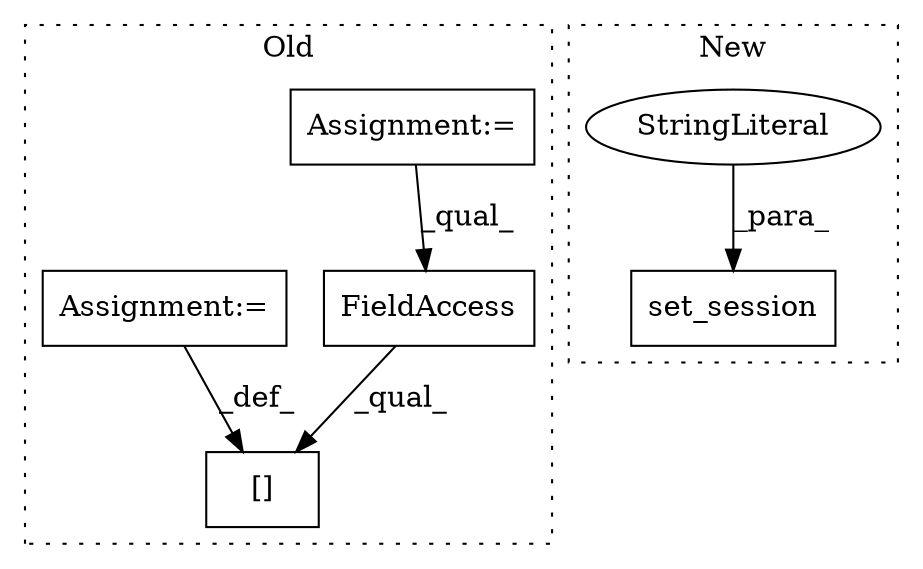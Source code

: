digraph G {
subgraph cluster0 {
1 [label="[]" a="2" s="8729,8752" l="12,1" shape="box"];
3 [label="Assignment:=" a="7" s="8622" l="3" shape="box"];
5 [label="FieldAccess" a="22" s="8729" l="11" shape="box"];
6 [label="Assignment:=" a="7" s="8753" l="1" shape="box"];
label = "Old";
style="dotted";
}
subgraph cluster1 {
2 [label="set_session" a="32" s="6646,6673" l="12,1" shape="box"];
4 [label="StringLiteral" a="45" s="6670" l="3" shape="ellipse"];
label = "New";
style="dotted";
}
3 -> 5 [label="_qual_"];
4 -> 2 [label="_para_"];
5 -> 1 [label="_qual_"];
6 -> 1 [label="_def_"];
}